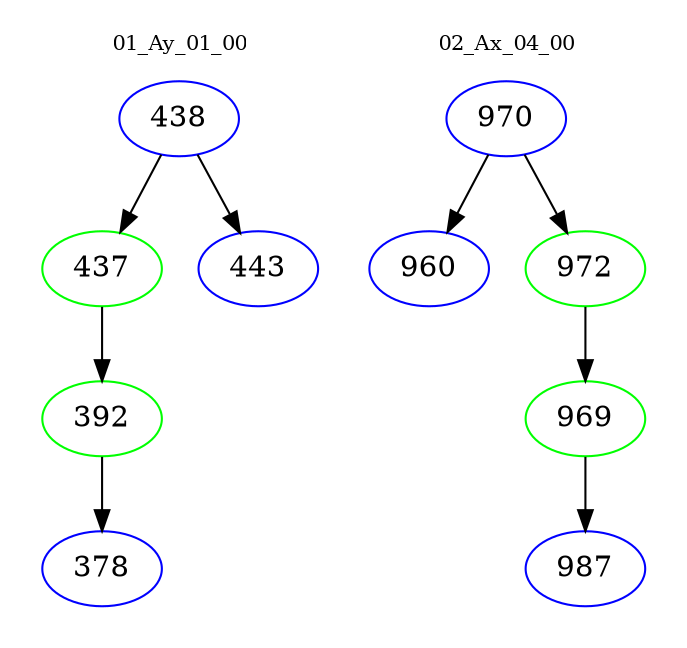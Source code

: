 digraph{
subgraph cluster_0 {
color = white
label = "01_Ay_01_00";
fontsize=10;
T0_438 [label="438", color="blue"]
T0_438 -> T0_437 [color="black"]
T0_437 [label="437", color="green"]
T0_437 -> T0_392 [color="black"]
T0_392 [label="392", color="green"]
T0_392 -> T0_378 [color="black"]
T0_378 [label="378", color="blue"]
T0_438 -> T0_443 [color="black"]
T0_443 [label="443", color="blue"]
}
subgraph cluster_1 {
color = white
label = "02_Ax_04_00";
fontsize=10;
T1_970 [label="970", color="blue"]
T1_970 -> T1_960 [color="black"]
T1_960 [label="960", color="blue"]
T1_970 -> T1_972 [color="black"]
T1_972 [label="972", color="green"]
T1_972 -> T1_969 [color="black"]
T1_969 [label="969", color="green"]
T1_969 -> T1_987 [color="black"]
T1_987 [label="987", color="blue"]
}
}
